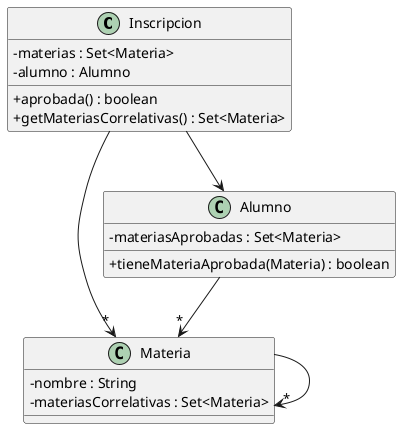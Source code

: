@startuml

skinparam classAttributeIconSize 0

Inscripcion --> "*" Materia
Inscripcion --> Alumno

Alumno --> "*" Materia

Materia --> "*" Materia



class Alumno {
	- materiasAprobadas : Set<Materia>

	+ tieneMateriaAprobada(Materia) : boolean
}

class Materia {
    - nombre : String
    - materiasCorrelativas : Set<Materia>
}

class Inscripcion {
    - materias : Set<Materia>
    - alumno : Alumno

    + aprobada() : boolean
    + getMateriasCorrelativas() : Set<Materia>
}

@enduml